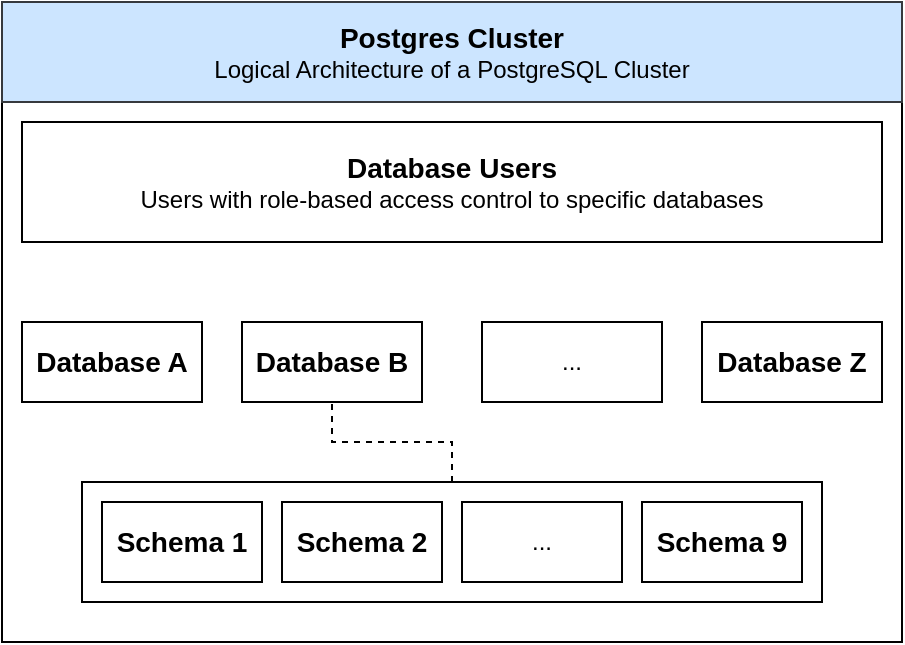 <mxfile version="28.2.5">
  <diagram name="Page-1" id="yGEbEjSQ9hln3Bx4inEz">
    <mxGraphModel dx="1679" dy="961" grid="1" gridSize="10" guides="1" tooltips="1" connect="1" arrows="1" fold="1" page="1" pageScale="1" pageWidth="850" pageHeight="1100" math="0" shadow="0">
      <root>
        <mxCell id="0" />
        <mxCell id="1" parent="0" />
        <mxCell id="zkAmmM7Bx4LIPEx-Aipj-1" value="" style="rounded=0;whiteSpace=wrap;html=1;fillColor=none;" vertex="1" parent="1">
          <mxGeometry x="40" y="40" width="450" height="320" as="geometry" />
        </mxCell>
        <mxCell id="zkAmmM7Bx4LIPEx-Aipj-3" value="&lt;div&gt;&lt;font style=&quot;font-size: 14px;&quot;&gt;&lt;b&gt;Postgres Cluster&lt;/b&gt;&lt;/font&gt;&lt;/div&gt;&lt;div&gt;Logical Architecture of a PostgreSQL Cluster&lt;/div&gt;" style="rounded=0;whiteSpace=wrap;html=1;fillColor=#cce5ff;strokeColor=#36393d;" vertex="1" parent="1">
          <mxGeometry x="40" y="40" width="450" height="50" as="geometry" />
        </mxCell>
        <mxCell id="zkAmmM7Bx4LIPEx-Aipj-6" value="&lt;div&gt;&lt;font style=&quot;font-size: 14px;&quot;&gt;&lt;b&gt;Database Users&lt;/b&gt;&lt;/font&gt;&lt;/div&gt;&lt;div&gt;Users with role-based access control to specific databases&lt;/div&gt;" style="rounded=0;whiteSpace=wrap;html=1;" vertex="1" parent="1">
          <mxGeometry x="50" y="100" width="430" height="60" as="geometry" />
        </mxCell>
        <mxCell id="zkAmmM7Bx4LIPEx-Aipj-9" value="&lt;div&gt;&lt;font style=&quot;font-size: 14px;&quot;&gt;&lt;b&gt;Database A&lt;/b&gt;&lt;/font&gt;&lt;/div&gt;" style="rounded=0;whiteSpace=wrap;html=1;" vertex="1" parent="1">
          <mxGeometry x="50" y="200" width="90" height="40" as="geometry" />
        </mxCell>
        <mxCell id="zkAmmM7Bx4LIPEx-Aipj-26" value="&lt;div&gt;&lt;font style=&quot;font-size: 14px;&quot;&gt;&lt;b&gt;Database B&lt;/b&gt;&lt;/font&gt;&lt;/div&gt;" style="rounded=0;whiteSpace=wrap;html=1;" vertex="1" parent="1">
          <mxGeometry x="160" y="200" width="90" height="40" as="geometry" />
        </mxCell>
        <mxCell id="zkAmmM7Bx4LIPEx-Aipj-27" value="..." style="rounded=0;whiteSpace=wrap;html=1;" vertex="1" parent="1">
          <mxGeometry x="280" y="200" width="90" height="40" as="geometry" />
        </mxCell>
        <mxCell id="zkAmmM7Bx4LIPEx-Aipj-28" value="&lt;div&gt;&lt;font style=&quot;font-size: 14px;&quot;&gt;&lt;b&gt;Database Z&lt;/b&gt;&lt;/font&gt;&lt;/div&gt;" style="rounded=0;whiteSpace=wrap;html=1;" vertex="1" parent="1">
          <mxGeometry x="390" y="200" width="90" height="40" as="geometry" />
        </mxCell>
        <mxCell id="zkAmmM7Bx4LIPEx-Aipj-48" style="edgeStyle=orthogonalEdgeStyle;rounded=0;orthogonalLoop=1;jettySize=auto;html=1;exitX=0.5;exitY=0;exitDx=0;exitDy=0;dashed=1;endArrow=none;endFill=0;" edge="1" parent="1" source="zkAmmM7Bx4LIPEx-Aipj-46" target="zkAmmM7Bx4LIPEx-Aipj-26">
          <mxGeometry relative="1" as="geometry" />
        </mxCell>
        <mxCell id="zkAmmM7Bx4LIPEx-Aipj-46" value="" style="rounded=0;whiteSpace=wrap;html=1;" vertex="1" parent="1">
          <mxGeometry x="80" y="280" width="370" height="60" as="geometry" />
        </mxCell>
        <mxCell id="zkAmmM7Bx4LIPEx-Aipj-51" value="&lt;div&gt;&lt;font style=&quot;font-size: 14px;&quot;&gt;&lt;b&gt;Schema 1&lt;/b&gt;&lt;/font&gt;&lt;/div&gt;" style="rounded=0;whiteSpace=wrap;html=1;" vertex="1" parent="1">
          <mxGeometry x="90" y="290" width="80" height="40" as="geometry" />
        </mxCell>
        <mxCell id="zkAmmM7Bx4LIPEx-Aipj-55" value="&lt;div&gt;&lt;font style=&quot;font-size: 14px;&quot;&gt;&lt;b&gt;Schema 2&lt;/b&gt;&lt;/font&gt;&lt;/div&gt;" style="rounded=0;whiteSpace=wrap;html=1;" vertex="1" parent="1">
          <mxGeometry x="180" y="290" width="80" height="40" as="geometry" />
        </mxCell>
        <mxCell id="zkAmmM7Bx4LIPEx-Aipj-56" value="..." style="rounded=0;whiteSpace=wrap;html=1;" vertex="1" parent="1">
          <mxGeometry x="270" y="290" width="80" height="40" as="geometry" />
        </mxCell>
        <mxCell id="zkAmmM7Bx4LIPEx-Aipj-57" value="&lt;div&gt;&lt;font style=&quot;font-size: 14px;&quot;&gt;&lt;b&gt;Schema 9&lt;/b&gt;&lt;/font&gt;&lt;/div&gt;" style="rounded=0;whiteSpace=wrap;html=1;" vertex="1" parent="1">
          <mxGeometry x="360" y="290" width="80" height="40" as="geometry" />
        </mxCell>
      </root>
    </mxGraphModel>
  </diagram>
</mxfile>
